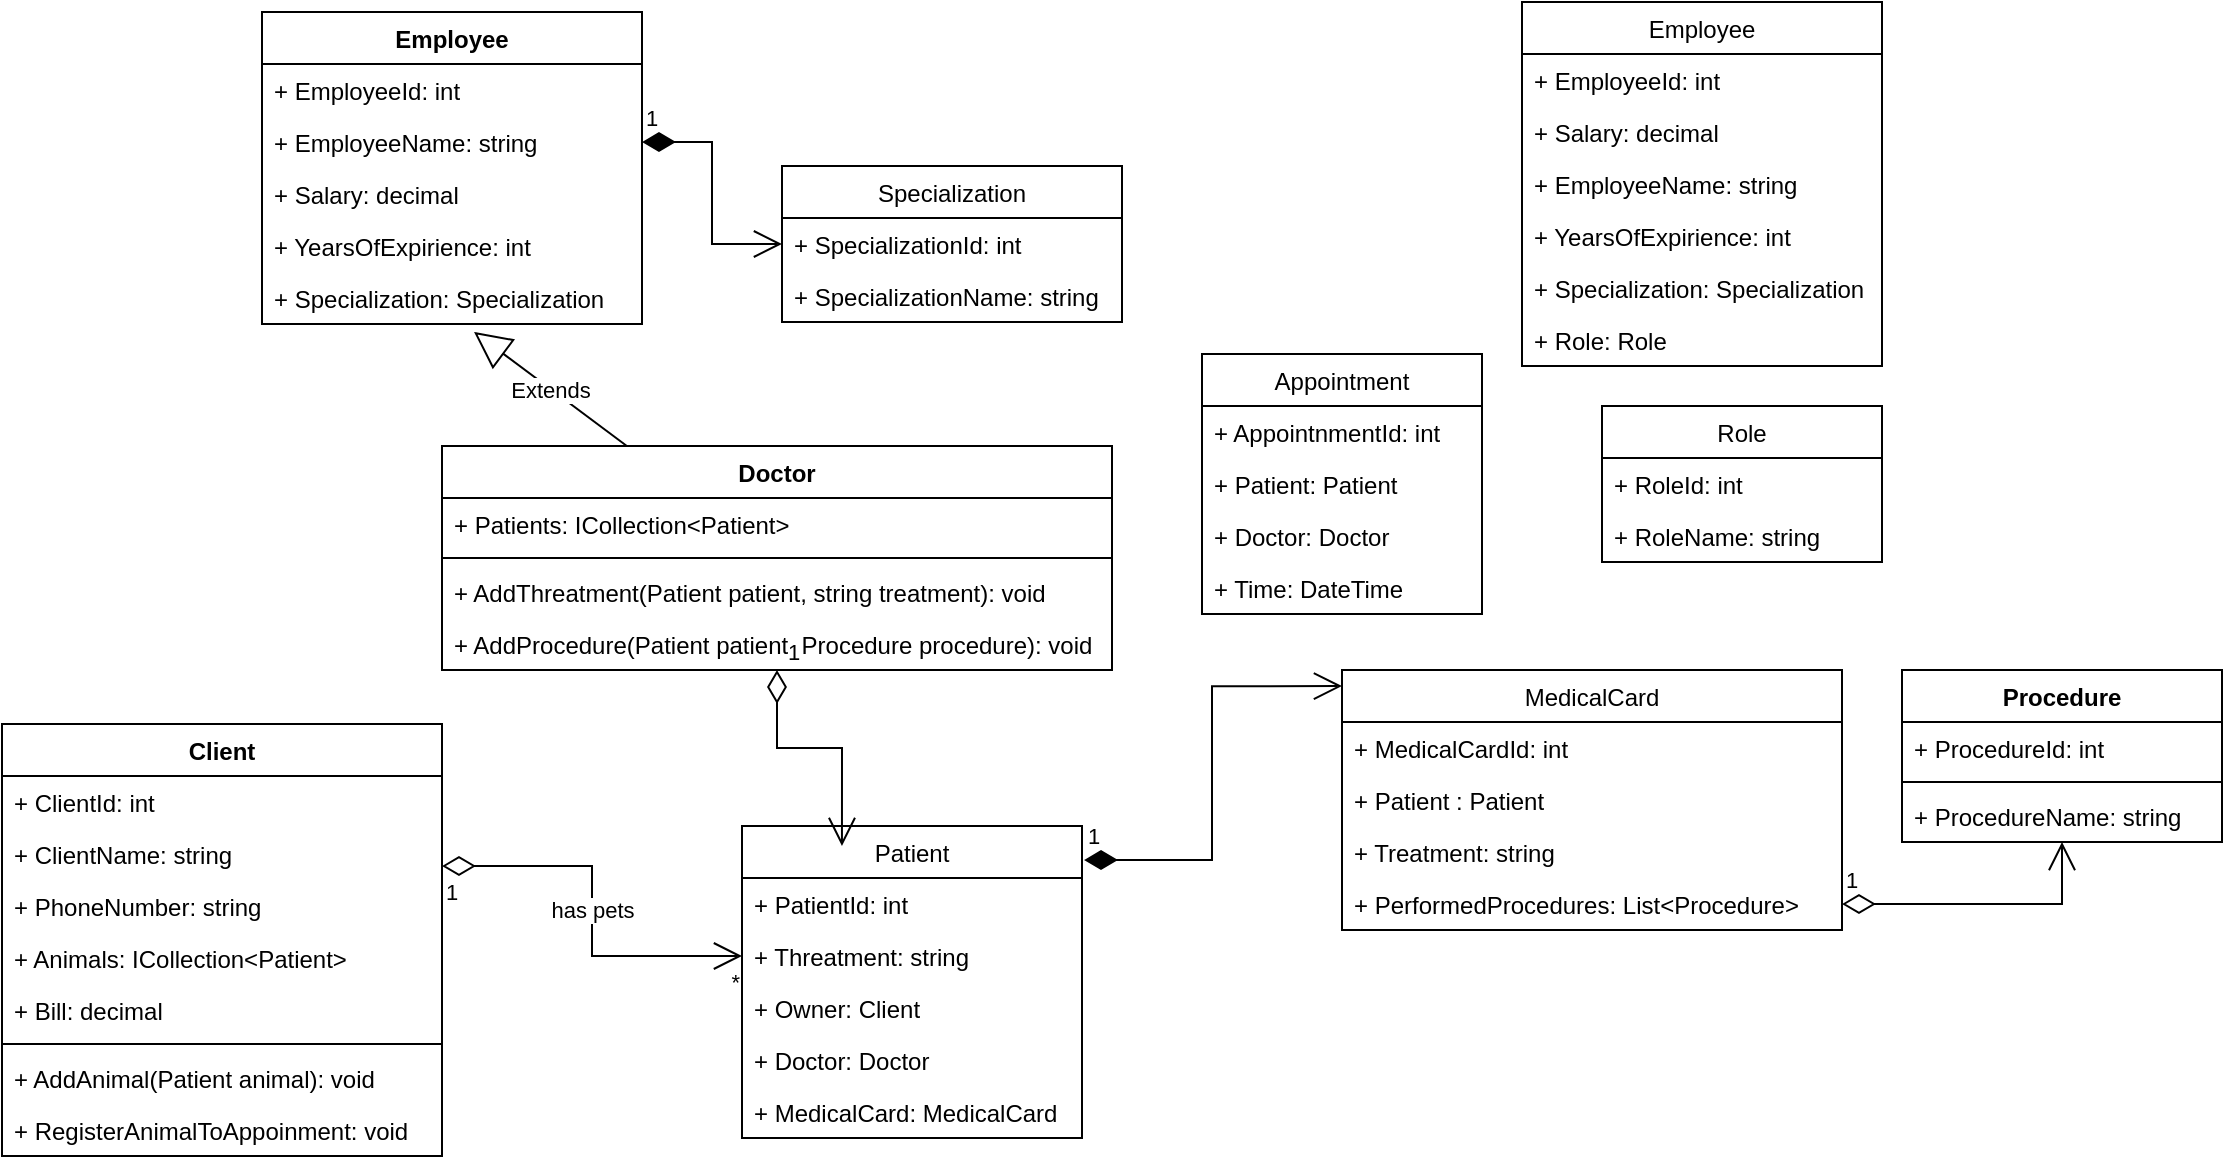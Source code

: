<mxfile version="17.5.0" type="github">
  <diagram id="C5RBs43oDa-KdzZeNtuy" name="Page-1">
    <mxGraphModel dx="706" dy="762" grid="1" gridSize="10" guides="1" tooltips="1" connect="1" arrows="1" fold="1" page="1" pageScale="1" pageWidth="827" pageHeight="1169" math="0" shadow="0">
      <root>
        <mxCell id="WIyWlLk6GJQsqaUBKTNV-0" />
        <mxCell id="WIyWlLk6GJQsqaUBKTNV-1" parent="WIyWlLk6GJQsqaUBKTNV-0" />
        <mxCell id="lm8ge1VHDItHmB9mY-PY-0" value="Client&#xa;" style="swimlane;fontStyle=1;align=center;verticalAlign=top;childLayout=stackLayout;horizontal=1;startSize=26;horizontalStack=0;resizeParent=1;resizeParentMax=0;resizeLast=0;collapsible=1;marginBottom=0;" parent="WIyWlLk6GJQsqaUBKTNV-1" vertex="1">
          <mxGeometry x="60" y="369" width="220" height="216" as="geometry" />
        </mxCell>
        <mxCell id="lm8ge1VHDItHmB9mY-PY-1" value="+ ClientId: int" style="text;strokeColor=none;fillColor=none;align=left;verticalAlign=top;spacingLeft=4;spacingRight=4;overflow=hidden;rotatable=0;points=[[0,0.5],[1,0.5]];portConstraint=eastwest;" parent="lm8ge1VHDItHmB9mY-PY-0" vertex="1">
          <mxGeometry y="26" width="220" height="26" as="geometry" />
        </mxCell>
        <mxCell id="lm8ge1VHDItHmB9mY-PY-4" value="+ ClientName: string" style="text;strokeColor=none;fillColor=none;align=left;verticalAlign=top;spacingLeft=4;spacingRight=4;overflow=hidden;rotatable=0;points=[[0,0.5],[1,0.5]];portConstraint=eastwest;" parent="lm8ge1VHDItHmB9mY-PY-0" vertex="1">
          <mxGeometry y="52" width="220" height="26" as="geometry" />
        </mxCell>
        <mxCell id="lm8ge1VHDItHmB9mY-PY-6" value="+ PhoneNumber: string" style="text;strokeColor=none;fillColor=none;align=left;verticalAlign=top;spacingLeft=4;spacingRight=4;overflow=hidden;rotatable=0;points=[[0,0.5],[1,0.5]];portConstraint=eastwest;" parent="lm8ge1VHDItHmB9mY-PY-0" vertex="1">
          <mxGeometry y="78" width="220" height="26" as="geometry" />
        </mxCell>
        <mxCell id="lm8ge1VHDItHmB9mY-PY-7" value="+ Animals: ICollection&lt;Patient&gt;" style="text;strokeColor=none;fillColor=none;align=left;verticalAlign=top;spacingLeft=4;spacingRight=4;overflow=hidden;rotatable=0;points=[[0,0.5],[1,0.5]];portConstraint=eastwest;" parent="lm8ge1VHDItHmB9mY-PY-0" vertex="1">
          <mxGeometry y="104" width="220" height="26" as="geometry" />
        </mxCell>
        <mxCell id="lm8ge1VHDItHmB9mY-PY-5" value="+ Bill: decimal" style="text;strokeColor=none;fillColor=none;align=left;verticalAlign=top;spacingLeft=4;spacingRight=4;overflow=hidden;rotatable=0;points=[[0,0.5],[1,0.5]];portConstraint=eastwest;" parent="lm8ge1VHDItHmB9mY-PY-0" vertex="1">
          <mxGeometry y="130" width="220" height="26" as="geometry" />
        </mxCell>
        <mxCell id="lm8ge1VHDItHmB9mY-PY-2" value="" style="line;strokeWidth=1;fillColor=none;align=left;verticalAlign=middle;spacingTop=-1;spacingLeft=3;spacingRight=3;rotatable=0;labelPosition=right;points=[];portConstraint=eastwest;" parent="lm8ge1VHDItHmB9mY-PY-0" vertex="1">
          <mxGeometry y="156" width="220" height="8" as="geometry" />
        </mxCell>
        <mxCell id="lm8ge1VHDItHmB9mY-PY-3" value="+ AddAnimal(Patient animal): void" style="text;strokeColor=none;fillColor=none;align=left;verticalAlign=top;spacingLeft=4;spacingRight=4;overflow=hidden;rotatable=0;points=[[0,0.5],[1,0.5]];portConstraint=eastwest;" parent="lm8ge1VHDItHmB9mY-PY-0" vertex="1">
          <mxGeometry y="164" width="220" height="26" as="geometry" />
        </mxCell>
        <mxCell id="lm8ge1VHDItHmB9mY-PY-18" value="+ RegisterAnimalToAppoinment: void&#xa;" style="text;strokeColor=none;fillColor=none;align=left;verticalAlign=top;spacingLeft=4;spacingRight=4;overflow=hidden;rotatable=0;points=[[0,0.5],[1,0.5]];portConstraint=eastwest;" parent="lm8ge1VHDItHmB9mY-PY-0" vertex="1">
          <mxGeometry y="190" width="220" height="26" as="geometry" />
        </mxCell>
        <mxCell id="lm8ge1VHDItHmB9mY-PY-19" value="Patient" style="swimlane;fontStyle=0;childLayout=stackLayout;horizontal=1;startSize=26;fillColor=none;horizontalStack=0;resizeParent=1;resizeParentMax=0;resizeLast=0;collapsible=1;marginBottom=0;" parent="WIyWlLk6GJQsqaUBKTNV-1" vertex="1">
          <mxGeometry x="430" y="420" width="170" height="156" as="geometry" />
        </mxCell>
        <mxCell id="lm8ge1VHDItHmB9mY-PY-20" value="+ PatientId: int" style="text;strokeColor=none;fillColor=none;align=left;verticalAlign=top;spacingLeft=4;spacingRight=4;overflow=hidden;rotatable=0;points=[[0,0.5],[1,0.5]];portConstraint=eastwest;" parent="lm8ge1VHDItHmB9mY-PY-19" vertex="1">
          <mxGeometry y="26" width="170" height="26" as="geometry" />
        </mxCell>
        <mxCell id="lm8ge1VHDItHmB9mY-PY-21" value="+ Threatment: string" style="text;strokeColor=none;fillColor=none;align=left;verticalAlign=top;spacingLeft=4;spacingRight=4;overflow=hidden;rotatable=0;points=[[0,0.5],[1,0.5]];portConstraint=eastwest;" parent="lm8ge1VHDItHmB9mY-PY-19" vertex="1">
          <mxGeometry y="52" width="170" height="26" as="geometry" />
        </mxCell>
        <mxCell id="lm8ge1VHDItHmB9mY-PY-22" value="+ Owner: Client" style="text;strokeColor=none;fillColor=none;align=left;verticalAlign=top;spacingLeft=4;spacingRight=4;overflow=hidden;rotatable=0;points=[[0,0.5],[1,0.5]];portConstraint=eastwest;" parent="lm8ge1VHDItHmB9mY-PY-19" vertex="1">
          <mxGeometry y="78" width="170" height="26" as="geometry" />
        </mxCell>
        <mxCell id="lm8ge1VHDItHmB9mY-PY-23" value="+ Doctor: Doctor" style="text;strokeColor=none;fillColor=none;align=left;verticalAlign=top;spacingLeft=4;spacingRight=4;overflow=hidden;rotatable=0;points=[[0,0.5],[1,0.5]];portConstraint=eastwest;" parent="lm8ge1VHDItHmB9mY-PY-19" vertex="1">
          <mxGeometry y="104" width="170" height="26" as="geometry" />
        </mxCell>
        <mxCell id="lm8ge1VHDItHmB9mY-PY-24" value="+ MedicalCard: MedicalCard" style="text;strokeColor=none;fillColor=none;align=left;verticalAlign=top;spacingLeft=4;spacingRight=4;overflow=hidden;rotatable=0;points=[[0,0.5],[1,0.5]];portConstraint=eastwest;" parent="lm8ge1VHDItHmB9mY-PY-19" vertex="1">
          <mxGeometry y="130" width="170" height="26" as="geometry" />
        </mxCell>
        <mxCell id="lm8ge1VHDItHmB9mY-PY-25" value="Employee" style="swimlane;fontStyle=0;childLayout=stackLayout;horizontal=1;startSize=26;fillColor=none;horizontalStack=0;resizeParent=1;resizeParentMax=0;resizeLast=0;collapsible=1;marginBottom=0;" parent="WIyWlLk6GJQsqaUBKTNV-1" vertex="1">
          <mxGeometry x="820" y="8" width="180" height="182" as="geometry" />
        </mxCell>
        <mxCell id="lm8ge1VHDItHmB9mY-PY-26" value="+ EmployeeId: int" style="text;strokeColor=none;fillColor=none;align=left;verticalAlign=top;spacingLeft=4;spacingRight=4;overflow=hidden;rotatable=0;points=[[0,0.5],[1,0.5]];portConstraint=eastwest;" parent="lm8ge1VHDItHmB9mY-PY-25" vertex="1">
          <mxGeometry y="26" width="180" height="26" as="geometry" />
        </mxCell>
        <mxCell id="lm8ge1VHDItHmB9mY-PY-27" value="+ Salary: decimal" style="text;strokeColor=none;fillColor=none;align=left;verticalAlign=top;spacingLeft=4;spacingRight=4;overflow=hidden;rotatable=0;points=[[0,0.5],[1,0.5]];portConstraint=eastwest;" parent="lm8ge1VHDItHmB9mY-PY-25" vertex="1">
          <mxGeometry y="52" width="180" height="26" as="geometry" />
        </mxCell>
        <mxCell id="lm8ge1VHDItHmB9mY-PY-29" value="+ EmployeeName: string&#xa;" style="text;strokeColor=none;fillColor=none;align=left;verticalAlign=top;spacingLeft=4;spacingRight=4;overflow=hidden;rotatable=0;points=[[0,0.5],[1,0.5]];portConstraint=eastwest;" parent="lm8ge1VHDItHmB9mY-PY-25" vertex="1">
          <mxGeometry y="78" width="180" height="26" as="geometry" />
        </mxCell>
        <mxCell id="lm8ge1VHDItHmB9mY-PY-30" value="+ YearsOfExpirience: int" style="text;strokeColor=none;fillColor=none;align=left;verticalAlign=top;spacingLeft=4;spacingRight=4;overflow=hidden;rotatable=0;points=[[0,0.5],[1,0.5]];portConstraint=eastwest;" parent="lm8ge1VHDItHmB9mY-PY-25" vertex="1">
          <mxGeometry y="104" width="180" height="26" as="geometry" />
        </mxCell>
        <mxCell id="lm8ge1VHDItHmB9mY-PY-28" value="+ Specialization: Specialization" style="text;strokeColor=none;fillColor=none;align=left;verticalAlign=top;spacingLeft=4;spacingRight=4;overflow=hidden;rotatable=0;points=[[0,0.5],[1,0.5]];portConstraint=eastwest;" parent="lm8ge1VHDItHmB9mY-PY-25" vertex="1">
          <mxGeometry y="130" width="180" height="26" as="geometry" />
        </mxCell>
        <mxCell id="lm8ge1VHDItHmB9mY-PY-31" value="+ Role: Role" style="text;strokeColor=none;fillColor=none;align=left;verticalAlign=top;spacingLeft=4;spacingRight=4;overflow=hidden;rotatable=0;points=[[0,0.5],[1,0.5]];portConstraint=eastwest;" parent="lm8ge1VHDItHmB9mY-PY-25" vertex="1">
          <mxGeometry y="156" width="180" height="26" as="geometry" />
        </mxCell>
        <mxCell id="lm8ge1VHDItHmB9mY-PY-32" value="Role" style="swimlane;fontStyle=0;childLayout=stackLayout;horizontal=1;startSize=26;fillColor=none;horizontalStack=0;resizeParent=1;resizeParentMax=0;resizeLast=0;collapsible=1;marginBottom=0;" parent="WIyWlLk6GJQsqaUBKTNV-1" vertex="1">
          <mxGeometry x="860" y="210" width="140" height="78" as="geometry">
            <mxRectangle x="320" y="40" width="60" height="26" as="alternateBounds" />
          </mxGeometry>
        </mxCell>
        <mxCell id="lm8ge1VHDItHmB9mY-PY-33" value="+ RoleId: int" style="text;strokeColor=none;fillColor=none;align=left;verticalAlign=top;spacingLeft=4;spacingRight=4;overflow=hidden;rotatable=0;points=[[0,0.5],[1,0.5]];portConstraint=eastwest;" parent="lm8ge1VHDItHmB9mY-PY-32" vertex="1">
          <mxGeometry y="26" width="140" height="26" as="geometry" />
        </mxCell>
        <mxCell id="lm8ge1VHDItHmB9mY-PY-34" value="+ RoleName: string" style="text;strokeColor=none;fillColor=none;align=left;verticalAlign=top;spacingLeft=4;spacingRight=4;overflow=hidden;rotatable=0;points=[[0,0.5],[1,0.5]];portConstraint=eastwest;" parent="lm8ge1VHDItHmB9mY-PY-32" vertex="1">
          <mxGeometry y="52" width="140" height="26" as="geometry" />
        </mxCell>
        <mxCell id="lm8ge1VHDItHmB9mY-PY-44" value="Specialization" style="swimlane;fontStyle=0;childLayout=stackLayout;horizontal=1;startSize=26;fillColor=none;horizontalStack=0;resizeParent=1;resizeParentMax=0;resizeLast=0;collapsible=1;marginBottom=0;" parent="WIyWlLk6GJQsqaUBKTNV-1" vertex="1">
          <mxGeometry x="450" y="90" width="170" height="78" as="geometry" />
        </mxCell>
        <mxCell id="lm8ge1VHDItHmB9mY-PY-45" value="+ SpecializationId: int" style="text;strokeColor=none;fillColor=none;align=left;verticalAlign=top;spacingLeft=4;spacingRight=4;overflow=hidden;rotatable=0;points=[[0,0.5],[1,0.5]];portConstraint=eastwest;" parent="lm8ge1VHDItHmB9mY-PY-44" vertex="1">
          <mxGeometry y="26" width="170" height="26" as="geometry" />
        </mxCell>
        <mxCell id="lm8ge1VHDItHmB9mY-PY-46" value="+ SpecializationName: string" style="text;strokeColor=none;fillColor=none;align=left;verticalAlign=top;spacingLeft=4;spacingRight=4;overflow=hidden;rotatable=0;points=[[0,0.5],[1,0.5]];portConstraint=eastwest;" parent="lm8ge1VHDItHmB9mY-PY-44" vertex="1">
          <mxGeometry y="52" width="170" height="26" as="geometry" />
        </mxCell>
        <mxCell id="9VfEkPqJUFkBzNfXaQKj-0" value="has pets" style="endArrow=open;html=1;endSize=12;startArrow=diamondThin;startSize=14;startFill=0;edgeStyle=orthogonalEdgeStyle;rounded=0;entryX=0;entryY=0.5;entryDx=0;entryDy=0;exitX=1;exitY=-0.269;exitDx=0;exitDy=0;exitPerimeter=0;" parent="WIyWlLk6GJQsqaUBKTNV-1" source="lm8ge1VHDItHmB9mY-PY-6" target="lm8ge1VHDItHmB9mY-PY-21" edge="1">
          <mxGeometry relative="1" as="geometry">
            <mxPoint x="370" y="350" as="sourcePoint" />
            <mxPoint x="530" y="350" as="targetPoint" />
          </mxGeometry>
        </mxCell>
        <mxCell id="9VfEkPqJUFkBzNfXaQKj-1" value="1" style="edgeLabel;resizable=0;html=1;align=left;verticalAlign=top;" parent="9VfEkPqJUFkBzNfXaQKj-0" connectable="0" vertex="1">
          <mxGeometry x="-1" relative="1" as="geometry" />
        </mxCell>
        <mxCell id="9VfEkPqJUFkBzNfXaQKj-2" value="*" style="edgeLabel;resizable=0;html=1;align=right;verticalAlign=top;" parent="9VfEkPqJUFkBzNfXaQKj-0" connectable="0" vertex="1">
          <mxGeometry x="1" relative="1" as="geometry" />
        </mxCell>
        <mxCell id="9VfEkPqJUFkBzNfXaQKj-8" value="Employee" style="swimlane;fontStyle=1;align=center;verticalAlign=top;childLayout=stackLayout;horizontal=1;startSize=26;horizontalStack=0;resizeParent=1;resizeParentMax=0;resizeLast=0;collapsible=1;marginBottom=0;" parent="WIyWlLk6GJQsqaUBKTNV-1" vertex="1">
          <mxGeometry x="190" y="13" width="190" height="156" as="geometry" />
        </mxCell>
        <mxCell id="9VfEkPqJUFkBzNfXaQKj-9" value="+ EmployeeId: int" style="text;strokeColor=none;fillColor=none;align=left;verticalAlign=top;spacingLeft=4;spacingRight=4;overflow=hidden;rotatable=0;points=[[0,0.5],[1,0.5]];portConstraint=eastwest;" parent="9VfEkPqJUFkBzNfXaQKj-8" vertex="1">
          <mxGeometry y="26" width="190" height="26" as="geometry" />
        </mxCell>
        <mxCell id="9VfEkPqJUFkBzNfXaQKj-6" value="+ EmployeeName: string" style="text;strokeColor=none;fillColor=none;align=left;verticalAlign=top;spacingLeft=4;spacingRight=4;overflow=hidden;rotatable=0;points=[[0,0.5],[1,0.5]];portConstraint=eastwest;" parent="9VfEkPqJUFkBzNfXaQKj-8" vertex="1">
          <mxGeometry y="52" width="190" height="26" as="geometry" />
        </mxCell>
        <mxCell id="9VfEkPqJUFkBzNfXaQKj-7" value="+ Salary: decimal" style="text;strokeColor=none;fillColor=none;align=left;verticalAlign=top;spacingLeft=4;spacingRight=4;overflow=hidden;rotatable=0;points=[[0,0.5],[1,0.5]];portConstraint=eastwest;" parent="9VfEkPqJUFkBzNfXaQKj-8" vertex="1">
          <mxGeometry y="78" width="190" height="26" as="geometry" />
        </mxCell>
        <mxCell id="9VfEkPqJUFkBzNfXaQKj-5" value="+ YearsOfExpirience: int" style="text;strokeColor=none;fillColor=none;align=left;verticalAlign=top;spacingLeft=4;spacingRight=4;overflow=hidden;rotatable=0;points=[[0,0.5],[1,0.5]];portConstraint=eastwest;" parent="9VfEkPqJUFkBzNfXaQKj-8" vertex="1">
          <mxGeometry y="104" width="190" height="26" as="geometry" />
        </mxCell>
        <mxCell id="9VfEkPqJUFkBzNfXaQKj-4" value="+ Specialization: Specialization" style="text;strokeColor=none;fillColor=none;align=left;verticalAlign=top;spacingLeft=4;spacingRight=4;overflow=hidden;rotatable=0;points=[[0,0.5],[1,0.5]];portConstraint=eastwest;" parent="9VfEkPqJUFkBzNfXaQKj-8" vertex="1">
          <mxGeometry y="130" width="190" height="26" as="geometry" />
        </mxCell>
        <mxCell id="9VfEkPqJUFkBzNfXaQKj-13" value="1" style="endArrow=open;html=1;endSize=12;startArrow=diamondThin;startSize=14;startFill=1;edgeStyle=orthogonalEdgeStyle;align=left;verticalAlign=bottom;rounded=0;exitX=1;exitY=0.5;exitDx=0;exitDy=0;entryX=0;entryY=0.5;entryDx=0;entryDy=0;" parent="WIyWlLk6GJQsqaUBKTNV-1" source="9VfEkPqJUFkBzNfXaQKj-6" target="lm8ge1VHDItHmB9mY-PY-44" edge="1">
          <mxGeometry x="-1" y="3" relative="1" as="geometry">
            <mxPoint x="250" y="300" as="sourcePoint" />
            <mxPoint x="410" y="180" as="targetPoint" />
          </mxGeometry>
        </mxCell>
        <mxCell id="9VfEkPqJUFkBzNfXaQKj-20" value="Doctor" style="swimlane;fontStyle=1;align=center;verticalAlign=top;childLayout=stackLayout;horizontal=1;startSize=26;horizontalStack=0;resizeParent=1;resizeParentMax=0;resizeLast=0;collapsible=1;marginBottom=0;" parent="WIyWlLk6GJQsqaUBKTNV-1" vertex="1">
          <mxGeometry x="280" y="230" width="335" height="112" as="geometry" />
        </mxCell>
        <mxCell id="9VfEkPqJUFkBzNfXaQKj-21" value="+ Patients: ICollection&lt;Patient&gt;" style="text;strokeColor=none;fillColor=none;align=left;verticalAlign=top;spacingLeft=4;spacingRight=4;overflow=hidden;rotatable=0;points=[[0,0.5],[1,0.5]];portConstraint=eastwest;" parent="9VfEkPqJUFkBzNfXaQKj-20" vertex="1">
          <mxGeometry y="26" width="335" height="26" as="geometry" />
        </mxCell>
        <mxCell id="9VfEkPqJUFkBzNfXaQKj-22" value="" style="line;strokeWidth=1;fillColor=none;align=left;verticalAlign=middle;spacingTop=-1;spacingLeft=3;spacingRight=3;rotatable=0;labelPosition=right;points=[];portConstraint=eastwest;" parent="9VfEkPqJUFkBzNfXaQKj-20" vertex="1">
          <mxGeometry y="52" width="335" height="8" as="geometry" />
        </mxCell>
        <mxCell id="9VfEkPqJUFkBzNfXaQKj-23" value="+ AddThreatment(Patient patient, string treatment): void" style="text;strokeColor=none;fillColor=none;align=left;verticalAlign=top;spacingLeft=4;spacingRight=4;overflow=hidden;rotatable=0;points=[[0,0.5],[1,0.5]];portConstraint=eastwest;" parent="9VfEkPqJUFkBzNfXaQKj-20" vertex="1">
          <mxGeometry y="60" width="335" height="26" as="geometry" />
        </mxCell>
        <mxCell id="9VfEkPqJUFkBzNfXaQKj-24" value="+ AddProcedure(Patient patient, Procedure procedure): void" style="text;strokeColor=none;fillColor=none;align=left;verticalAlign=top;spacingLeft=4;spacingRight=4;overflow=hidden;rotatable=0;points=[[0,0.5],[1,0.5]];portConstraint=eastwest;" parent="9VfEkPqJUFkBzNfXaQKj-20" vertex="1">
          <mxGeometry y="86" width="335" height="26" as="geometry" />
        </mxCell>
        <mxCell id="9VfEkPqJUFkBzNfXaQKj-25" value="Extends" style="endArrow=block;endSize=16;endFill=0;html=1;rounded=0;entryX=0.558;entryY=1.154;entryDx=0;entryDy=0;entryPerimeter=0;" parent="WIyWlLk6GJQsqaUBKTNV-1" source="9VfEkPqJUFkBzNfXaQKj-20" target="9VfEkPqJUFkBzNfXaQKj-4" edge="1">
          <mxGeometry width="160" relative="1" as="geometry">
            <mxPoint x="280" y="390" as="sourcePoint" />
            <mxPoint x="440" y="390" as="targetPoint" />
          </mxGeometry>
        </mxCell>
        <mxCell id="UxnTw-oKBSETHpqTbYGs-5" value="MedicalCard" style="swimlane;fontStyle=0;childLayout=stackLayout;horizontal=1;startSize=26;fillColor=none;horizontalStack=0;resizeParent=1;resizeParentMax=0;resizeLast=0;collapsible=1;marginBottom=0;" vertex="1" parent="WIyWlLk6GJQsqaUBKTNV-1">
          <mxGeometry x="730" y="342" width="250" height="130" as="geometry" />
        </mxCell>
        <mxCell id="UxnTw-oKBSETHpqTbYGs-6" value="+ MedicalCardId: int" style="text;strokeColor=none;fillColor=none;align=left;verticalAlign=top;spacingLeft=4;spacingRight=4;overflow=hidden;rotatable=0;points=[[0,0.5],[1,0.5]];portConstraint=eastwest;" vertex="1" parent="UxnTw-oKBSETHpqTbYGs-5">
          <mxGeometry y="26" width="250" height="26" as="geometry" />
        </mxCell>
        <mxCell id="UxnTw-oKBSETHpqTbYGs-7" value="+ Patient : Patient" style="text;strokeColor=none;fillColor=none;align=left;verticalAlign=top;spacingLeft=4;spacingRight=4;overflow=hidden;rotatable=0;points=[[0,0.5],[1,0.5]];portConstraint=eastwest;" vertex="1" parent="UxnTw-oKBSETHpqTbYGs-5">
          <mxGeometry y="52" width="250" height="26" as="geometry" />
        </mxCell>
        <mxCell id="UxnTw-oKBSETHpqTbYGs-13" value="+ Treatment: string" style="text;strokeColor=none;fillColor=none;align=left;verticalAlign=top;spacingLeft=4;spacingRight=4;overflow=hidden;rotatable=0;points=[[0,0.5],[1,0.5]];portConstraint=eastwest;" vertex="1" parent="UxnTw-oKBSETHpqTbYGs-5">
          <mxGeometry y="78" width="250" height="26" as="geometry" />
        </mxCell>
        <mxCell id="UxnTw-oKBSETHpqTbYGs-8" value="+ PerformedProcedures: List&lt;Procedure&gt;" style="text;strokeColor=none;fillColor=none;align=left;verticalAlign=top;spacingLeft=4;spacingRight=4;overflow=hidden;rotatable=0;points=[[0,0.5],[1,0.5]];portConstraint=eastwest;" vertex="1" parent="UxnTw-oKBSETHpqTbYGs-5">
          <mxGeometry y="104" width="250" height="26" as="geometry" />
        </mxCell>
        <mxCell id="UxnTw-oKBSETHpqTbYGs-9" value="Procedure" style="swimlane;fontStyle=1;align=center;verticalAlign=top;childLayout=stackLayout;horizontal=1;startSize=26;horizontalStack=0;resizeParent=1;resizeParentMax=0;resizeLast=0;collapsible=1;marginBottom=0;" vertex="1" parent="WIyWlLk6GJQsqaUBKTNV-1">
          <mxGeometry x="1010" y="342" width="160" height="86" as="geometry" />
        </mxCell>
        <mxCell id="UxnTw-oKBSETHpqTbYGs-10" value="+ ProcedureId: int" style="text;strokeColor=none;fillColor=none;align=left;verticalAlign=top;spacingLeft=4;spacingRight=4;overflow=hidden;rotatable=0;points=[[0,0.5],[1,0.5]];portConstraint=eastwest;" vertex="1" parent="UxnTw-oKBSETHpqTbYGs-9">
          <mxGeometry y="26" width="160" height="26" as="geometry" />
        </mxCell>
        <mxCell id="UxnTw-oKBSETHpqTbYGs-11" value="" style="line;strokeWidth=1;fillColor=none;align=left;verticalAlign=middle;spacingTop=-1;spacingLeft=3;spacingRight=3;rotatable=0;labelPosition=right;points=[];portConstraint=eastwest;" vertex="1" parent="UxnTw-oKBSETHpqTbYGs-9">
          <mxGeometry y="52" width="160" height="8" as="geometry" />
        </mxCell>
        <mxCell id="UxnTw-oKBSETHpqTbYGs-12" value="+ ProcedureName: string" style="text;strokeColor=none;fillColor=none;align=left;verticalAlign=top;spacingLeft=4;spacingRight=4;overflow=hidden;rotatable=0;points=[[0,0.5],[1,0.5]];portConstraint=eastwest;" vertex="1" parent="UxnTw-oKBSETHpqTbYGs-9">
          <mxGeometry y="60" width="160" height="26" as="geometry" />
        </mxCell>
        <mxCell id="UxnTw-oKBSETHpqTbYGs-14" value="1" style="endArrow=open;html=1;endSize=12;startArrow=diamondThin;startSize=14;startFill=0;edgeStyle=orthogonalEdgeStyle;align=left;verticalAlign=bottom;rounded=0;exitX=1;exitY=0.5;exitDx=0;exitDy=0;" edge="1" parent="WIyWlLk6GJQsqaUBKTNV-1" source="UxnTw-oKBSETHpqTbYGs-8" target="UxnTw-oKBSETHpqTbYGs-9">
          <mxGeometry x="-1" y="3" relative="1" as="geometry">
            <mxPoint x="880" y="530" as="sourcePoint" />
            <mxPoint x="1040" y="530" as="targetPoint" />
          </mxGeometry>
        </mxCell>
        <object label="1" id="UxnTw-oKBSETHpqTbYGs-17">
          <mxCell style="endArrow=open;html=1;endSize=12;startArrow=diamondThin;startSize=14;startFill=1;edgeStyle=orthogonalEdgeStyle;align=left;verticalAlign=bottom;rounded=0;exitX=1.006;exitY=0.109;exitDx=0;exitDy=0;exitPerimeter=0;entryX=0;entryY=0.062;entryDx=0;entryDy=0;entryPerimeter=0;" edge="1" parent="WIyWlLk6GJQsqaUBKTNV-1" source="lm8ge1VHDItHmB9mY-PY-19" target="UxnTw-oKBSETHpqTbYGs-5">
            <mxGeometry x="-1" y="3" relative="1" as="geometry">
              <mxPoint x="330" y="380" as="sourcePoint" />
              <mxPoint x="490" y="380" as="targetPoint" />
            </mxGeometry>
          </mxCell>
        </object>
        <mxCell id="UxnTw-oKBSETHpqTbYGs-18" value="1" style="endArrow=open;html=1;endSize=12;startArrow=diamondThin;startSize=14;startFill=0;edgeStyle=orthogonalEdgeStyle;align=left;verticalAlign=bottom;rounded=0;entryX=0.294;entryY=0.064;entryDx=0;entryDy=0;entryPerimeter=0;" edge="1" parent="WIyWlLk6GJQsqaUBKTNV-1" source="9VfEkPqJUFkBzNfXaQKj-20" target="lm8ge1VHDItHmB9mY-PY-19">
          <mxGeometry x="-1" y="3" relative="1" as="geometry">
            <mxPoint x="330" y="380" as="sourcePoint" />
            <mxPoint x="490" y="380" as="targetPoint" />
          </mxGeometry>
        </mxCell>
        <mxCell id="UxnTw-oKBSETHpqTbYGs-20" value="Appointment" style="swimlane;fontStyle=0;childLayout=stackLayout;horizontal=1;startSize=26;fillColor=none;horizontalStack=0;resizeParent=1;resizeParentMax=0;resizeLast=0;collapsible=1;marginBottom=0;" vertex="1" parent="WIyWlLk6GJQsqaUBKTNV-1">
          <mxGeometry x="660" y="184" width="140" height="130" as="geometry" />
        </mxCell>
        <mxCell id="UxnTw-oKBSETHpqTbYGs-21" value="+ AppointnmentId: int" style="text;strokeColor=none;fillColor=none;align=left;verticalAlign=top;spacingLeft=4;spacingRight=4;overflow=hidden;rotatable=0;points=[[0,0.5],[1,0.5]];portConstraint=eastwest;" vertex="1" parent="UxnTw-oKBSETHpqTbYGs-20">
          <mxGeometry y="26" width="140" height="26" as="geometry" />
        </mxCell>
        <mxCell id="UxnTw-oKBSETHpqTbYGs-22" value="+ Patient: Patient" style="text;strokeColor=none;fillColor=none;align=left;verticalAlign=top;spacingLeft=4;spacingRight=4;overflow=hidden;rotatable=0;points=[[0,0.5],[1,0.5]];portConstraint=eastwest;" vertex="1" parent="UxnTw-oKBSETHpqTbYGs-20">
          <mxGeometry y="52" width="140" height="26" as="geometry" />
        </mxCell>
        <mxCell id="UxnTw-oKBSETHpqTbYGs-23" value="+ Doctor: Doctor" style="text;strokeColor=none;fillColor=none;align=left;verticalAlign=top;spacingLeft=4;spacingRight=4;overflow=hidden;rotatable=0;points=[[0,0.5],[1,0.5]];portConstraint=eastwest;" vertex="1" parent="UxnTw-oKBSETHpqTbYGs-20">
          <mxGeometry y="78" width="140" height="26" as="geometry" />
        </mxCell>
        <mxCell id="UxnTw-oKBSETHpqTbYGs-24" value="+ Time: DateTime" style="text;strokeColor=none;fillColor=none;align=left;verticalAlign=top;spacingLeft=4;spacingRight=4;overflow=hidden;rotatable=0;points=[[0,0.5],[1,0.5]];portConstraint=eastwest;" vertex="1" parent="UxnTw-oKBSETHpqTbYGs-20">
          <mxGeometry y="104" width="140" height="26" as="geometry" />
        </mxCell>
      </root>
    </mxGraphModel>
  </diagram>
</mxfile>
